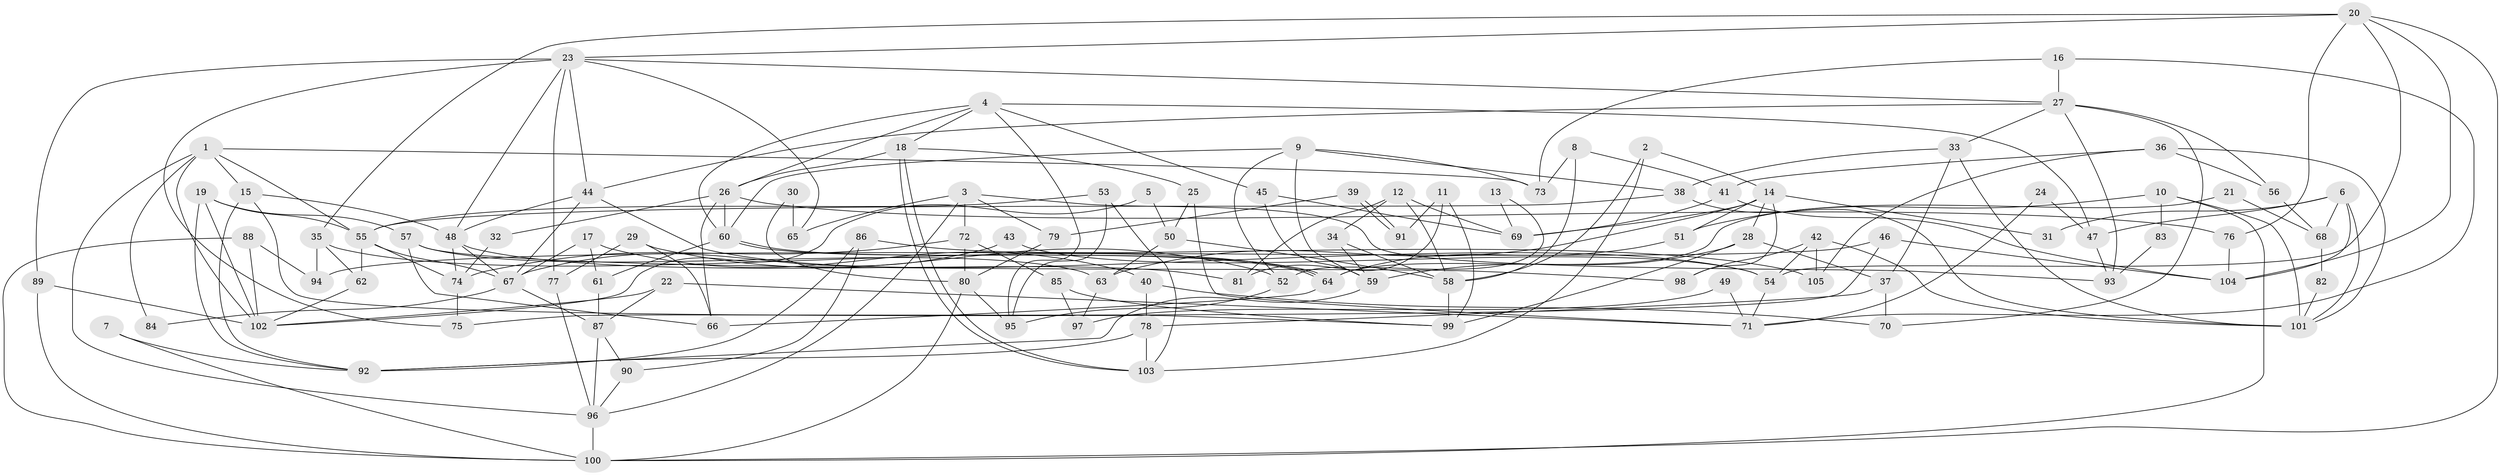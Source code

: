 // Generated by graph-tools (version 1.1) at 2025/50/03/09/25 04:50:23]
// undirected, 105 vertices, 210 edges
graph export_dot {
graph [start="1"]
  node [color=gray90,style=filled];
  1;
  2;
  3;
  4;
  5;
  6;
  7;
  8;
  9;
  10;
  11;
  12;
  13;
  14;
  15;
  16;
  17;
  18;
  19;
  20;
  21;
  22;
  23;
  24;
  25;
  26;
  27;
  28;
  29;
  30;
  31;
  32;
  33;
  34;
  35;
  36;
  37;
  38;
  39;
  40;
  41;
  42;
  43;
  44;
  45;
  46;
  47;
  48;
  49;
  50;
  51;
  52;
  53;
  54;
  55;
  56;
  57;
  58;
  59;
  60;
  61;
  62;
  63;
  64;
  65;
  66;
  67;
  68;
  69;
  70;
  71;
  72;
  73;
  74;
  75;
  76;
  77;
  78;
  79;
  80;
  81;
  82;
  83;
  84;
  85;
  86;
  87;
  88;
  89;
  90;
  91;
  92;
  93;
  94;
  95;
  96;
  97;
  98;
  99;
  100;
  101;
  102;
  103;
  104;
  105;
  1 -- 55;
  1 -- 102;
  1 -- 15;
  1 -- 73;
  1 -- 84;
  1 -- 96;
  2 -- 58;
  2 -- 103;
  2 -- 14;
  3 -- 72;
  3 -- 96;
  3 -- 65;
  3 -- 79;
  3 -- 93;
  4 -- 26;
  4 -- 18;
  4 -- 45;
  4 -- 47;
  4 -- 60;
  4 -- 95;
  5 -- 102;
  5 -- 50;
  6 -- 47;
  6 -- 101;
  6 -- 31;
  6 -- 68;
  6 -- 104;
  7 -- 92;
  7 -- 100;
  8 -- 73;
  8 -- 58;
  8 -- 41;
  9 -- 60;
  9 -- 59;
  9 -- 38;
  9 -- 52;
  9 -- 73;
  10 -- 101;
  10 -- 100;
  10 -- 51;
  10 -- 83;
  11 -- 99;
  11 -- 81;
  11 -- 91;
  12 -- 58;
  12 -- 69;
  12 -- 34;
  12 -- 81;
  13 -- 69;
  13 -- 52;
  14 -- 51;
  14 -- 28;
  14 -- 31;
  14 -- 63;
  14 -- 69;
  14 -- 98;
  15 -- 92;
  15 -- 48;
  15 -- 99;
  16 -- 27;
  16 -- 73;
  16 -- 71;
  17 -- 40;
  17 -- 67;
  17 -- 61;
  18 -- 26;
  18 -- 103;
  18 -- 103;
  18 -- 25;
  19 -- 102;
  19 -- 55;
  19 -- 57;
  19 -- 92;
  20 -- 54;
  20 -- 35;
  20 -- 23;
  20 -- 76;
  20 -- 100;
  20 -- 104;
  21 -- 68;
  21 -- 64;
  22 -- 102;
  22 -- 71;
  22 -- 87;
  23 -- 48;
  23 -- 27;
  23 -- 44;
  23 -- 65;
  23 -- 75;
  23 -- 77;
  23 -- 89;
  24 -- 47;
  24 -- 71;
  25 -- 71;
  25 -- 50;
  26 -- 76;
  26 -- 60;
  26 -- 32;
  26 -- 66;
  27 -- 44;
  27 -- 33;
  27 -- 56;
  27 -- 70;
  27 -- 93;
  28 -- 99;
  28 -- 37;
  28 -- 59;
  29 -- 77;
  29 -- 52;
  29 -- 66;
  30 -- 80;
  30 -- 65;
  32 -- 74;
  33 -- 38;
  33 -- 37;
  33 -- 101;
  34 -- 59;
  34 -- 58;
  35 -- 62;
  35 -- 64;
  35 -- 94;
  36 -- 101;
  36 -- 41;
  36 -- 56;
  36 -- 105;
  37 -- 70;
  37 -- 78;
  38 -- 101;
  38 -- 55;
  39 -- 91;
  39 -- 91;
  39 -- 79;
  40 -- 70;
  40 -- 78;
  41 -- 104;
  41 -- 69;
  42 -- 105;
  42 -- 98;
  42 -- 54;
  42 -- 101;
  43 -- 67;
  43 -- 54;
  44 -- 48;
  44 -- 54;
  44 -- 67;
  45 -- 69;
  45 -- 59;
  46 -- 104;
  46 -- 75;
  46 -- 94;
  47 -- 93;
  48 -- 67;
  48 -- 74;
  48 -- 81;
  49 -- 97;
  49 -- 71;
  50 -- 63;
  50 -- 58;
  51 -- 64;
  52 -- 95;
  53 -- 103;
  53 -- 55;
  53 -- 95;
  54 -- 71;
  55 -- 67;
  55 -- 62;
  55 -- 74;
  56 -- 68;
  57 -- 66;
  57 -- 63;
  57 -- 98;
  58 -- 99;
  59 -- 92;
  60 -- 64;
  60 -- 64;
  60 -- 61;
  61 -- 87;
  62 -- 102;
  63 -- 97;
  64 -- 66;
  67 -- 87;
  67 -- 84;
  68 -- 82;
  72 -- 80;
  72 -- 74;
  72 -- 85;
  74 -- 75;
  76 -- 104;
  77 -- 96;
  78 -- 92;
  78 -- 103;
  79 -- 80;
  80 -- 100;
  80 -- 95;
  82 -- 101;
  83 -- 93;
  85 -- 99;
  85 -- 97;
  86 -- 92;
  86 -- 90;
  86 -- 105;
  87 -- 90;
  87 -- 96;
  88 -- 100;
  88 -- 94;
  88 -- 102;
  89 -- 100;
  89 -- 102;
  90 -- 96;
  96 -- 100;
}

